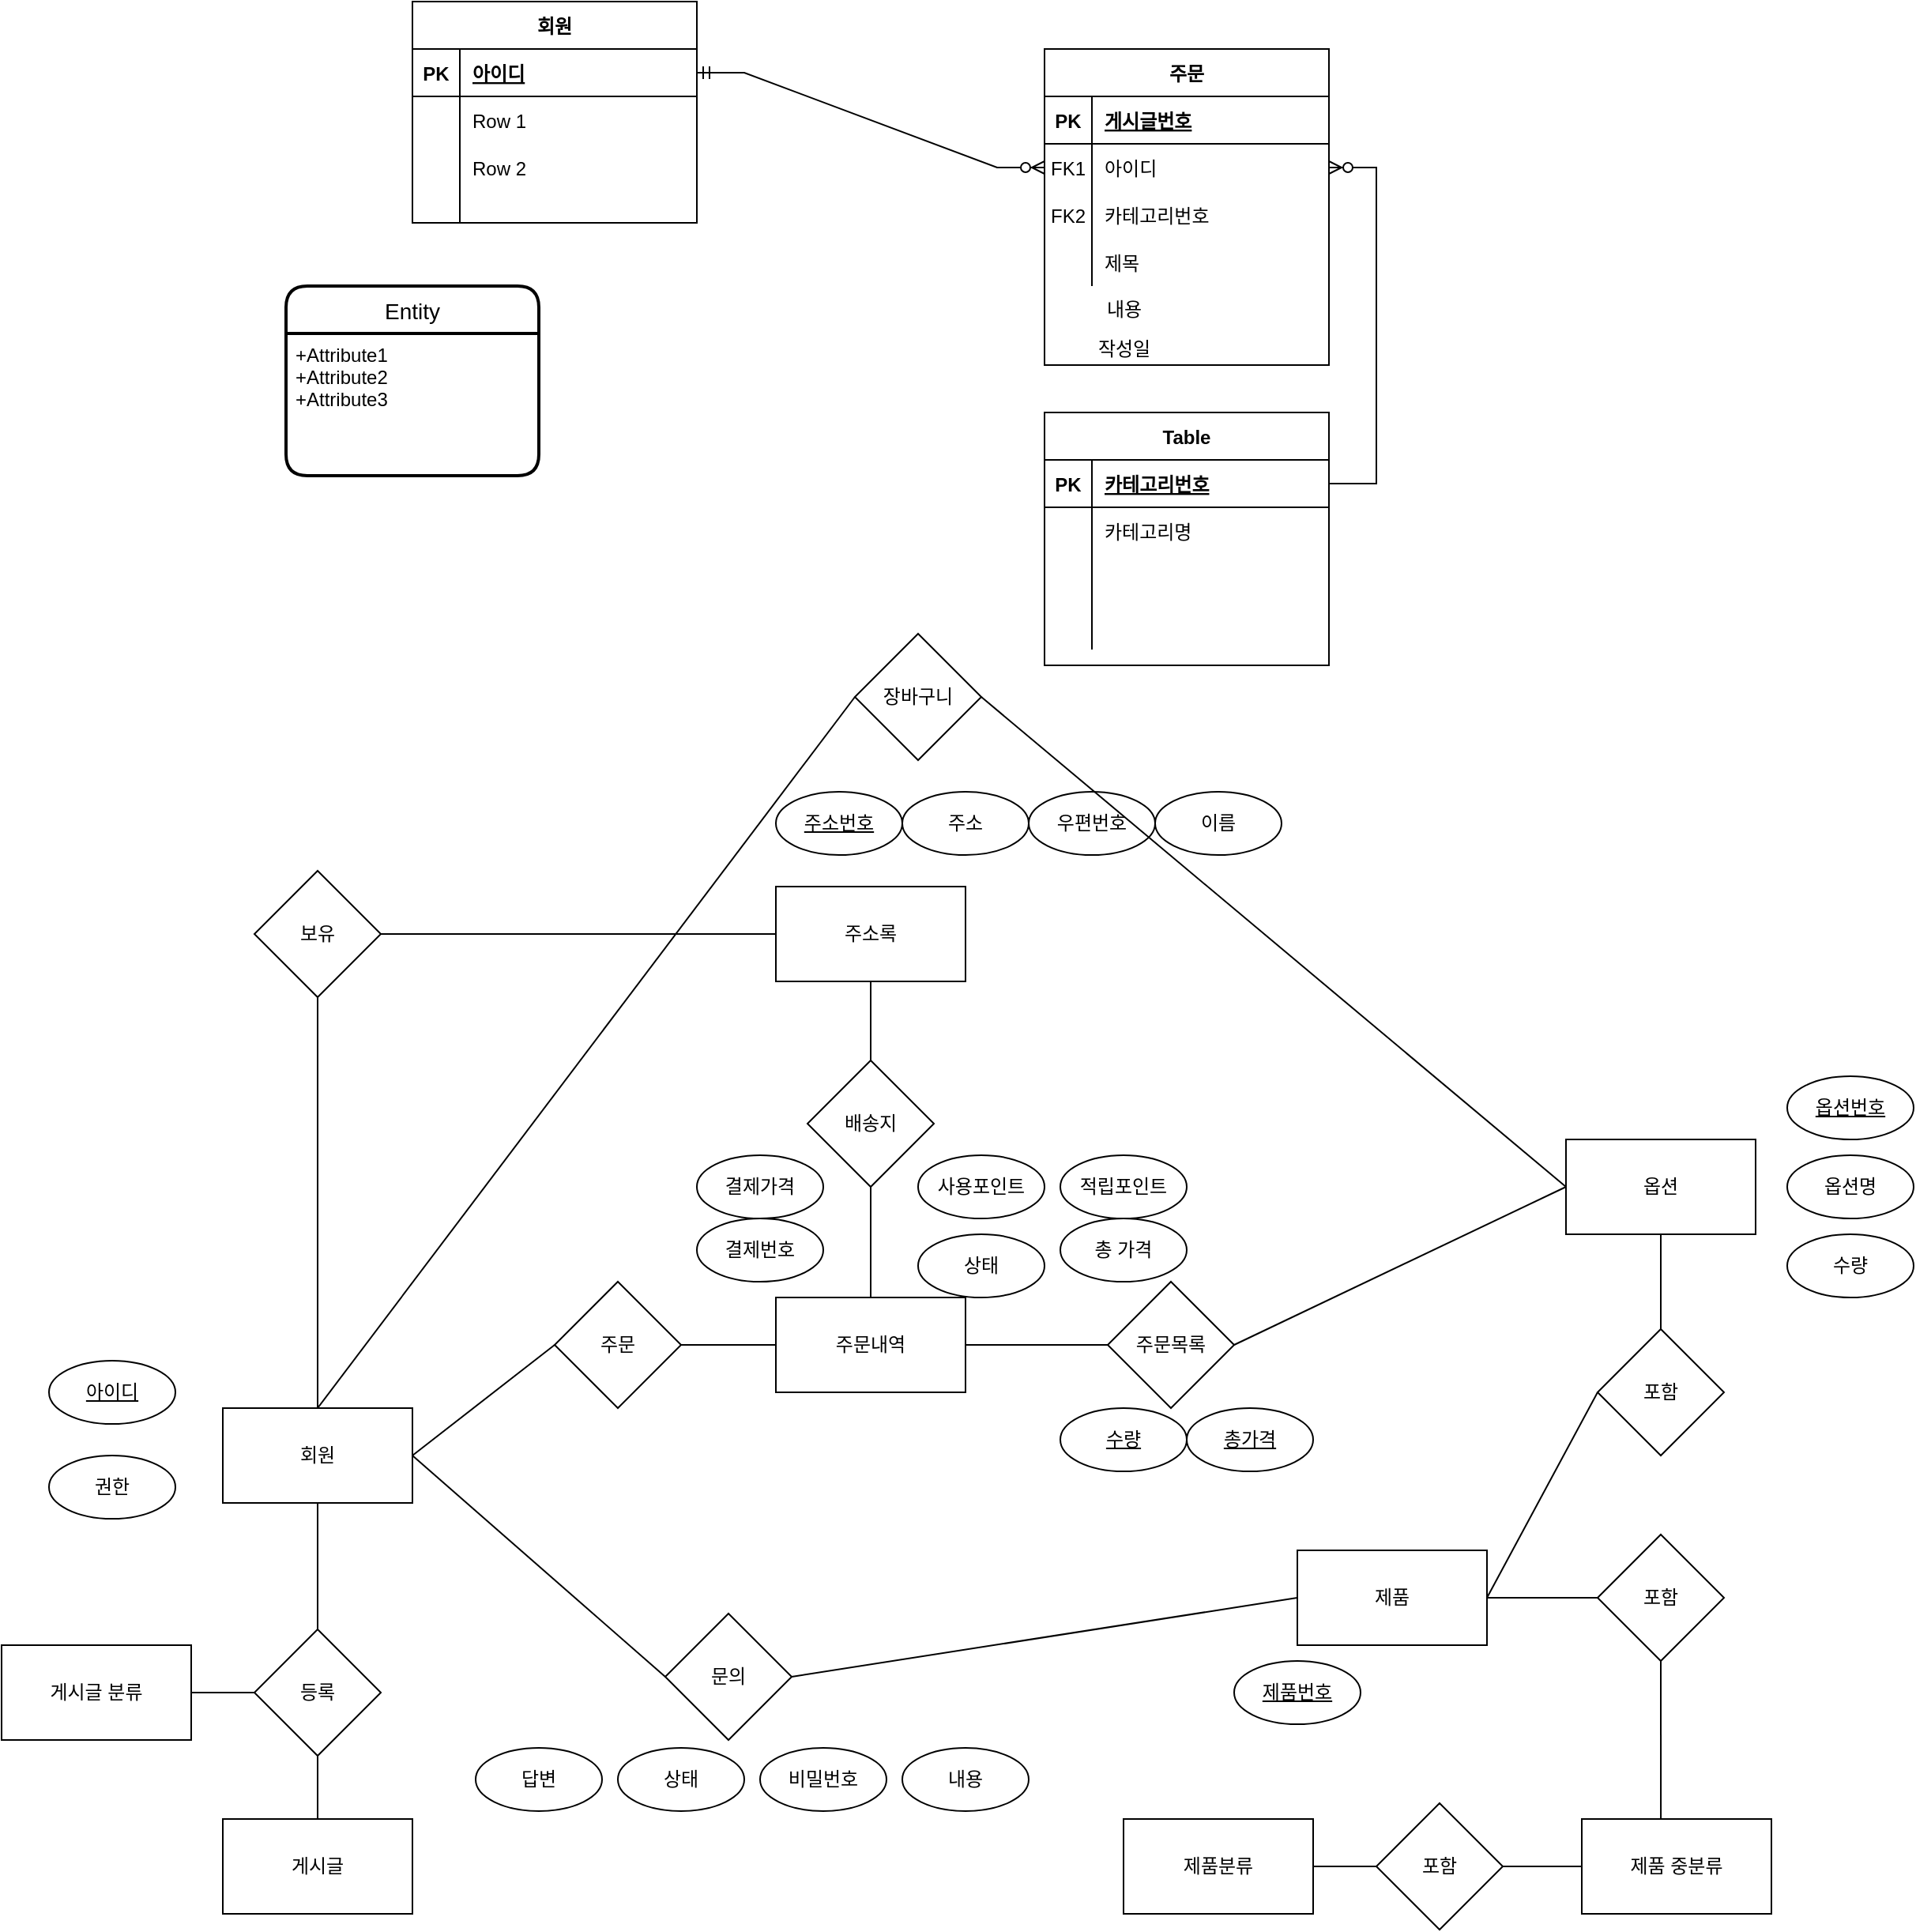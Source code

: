<mxfile version="20.6.2" type="github">
  <diagram id="EWTnANCkMsUeMdHVheLY" name="페이지-1">
    <mxGraphModel dx="717" dy="1805" grid="1" gridSize="10" guides="1" tooltips="1" connect="1" arrows="1" fold="1" page="1" pageScale="1" pageWidth="827" pageHeight="1169" math="0" shadow="0">
      <root>
        <mxCell id="0" />
        <mxCell id="1" parent="0" />
        <mxCell id="j9Hwo7b6BAEOyJMmNeoF-9" value="우편번호" style="ellipse;whiteSpace=wrap;html=1;" vertex="1" parent="1">
          <mxGeometry x="670" y="-40" width="80" height="40" as="geometry" />
        </mxCell>
        <mxCell id="xCD-Z-dLWQwIkPLPfsmC-1" value="회원" style="rounded=0;whiteSpace=wrap;html=1;" parent="1" vertex="1">
          <mxGeometry x="160" y="350" width="120" height="60" as="geometry" />
        </mxCell>
        <mxCell id="xCD-Z-dLWQwIkPLPfsmC-2" value="제품" style="rounded=0;whiteSpace=wrap;html=1;" parent="1" vertex="1">
          <mxGeometry x="840" y="440" width="120" height="60" as="geometry" />
        </mxCell>
        <mxCell id="xCD-Z-dLWQwIkPLPfsmC-3" value="제품분류" style="rounded=0;whiteSpace=wrap;html=1;" parent="1" vertex="1">
          <mxGeometry x="730" y="610" width="120" height="60" as="geometry" />
        </mxCell>
        <mxCell id="xCD-Z-dLWQwIkPLPfsmC-4" value="게시글" style="rounded=0;whiteSpace=wrap;html=1;" parent="1" vertex="1">
          <mxGeometry x="160" y="610" width="120" height="60" as="geometry" />
        </mxCell>
        <mxCell id="xCD-Z-dLWQwIkPLPfsmC-5" value="게시글 분류" style="rounded=0;whiteSpace=wrap;html=1;" parent="1" vertex="1">
          <mxGeometry x="20" y="500" width="120" height="60" as="geometry" />
        </mxCell>
        <mxCell id="xCD-Z-dLWQwIkPLPfsmC-6" value="주문" style="rhombus;whiteSpace=wrap;html=1;" parent="1" vertex="1">
          <mxGeometry x="370" y="270" width="80" height="80" as="geometry" />
        </mxCell>
        <mxCell id="xCD-Z-dLWQwIkPLPfsmC-7" value="문의" style="rhombus;whiteSpace=wrap;html=1;" parent="1" vertex="1">
          <mxGeometry x="440" y="480" width="80" height="80" as="geometry" />
        </mxCell>
        <mxCell id="xCD-Z-dLWQwIkPLPfsmC-8" value="등록" style="rhombus;whiteSpace=wrap;html=1;" parent="1" vertex="1">
          <mxGeometry x="180" y="490" width="80" height="80" as="geometry" />
        </mxCell>
        <mxCell id="xCD-Z-dLWQwIkPLPfsmC-9" value="포함" style="rhombus;whiteSpace=wrap;html=1;" parent="1" vertex="1">
          <mxGeometry x="890" y="600" width="80" height="80" as="geometry" />
        </mxCell>
        <mxCell id="xCD-Z-dLWQwIkPLPfsmC-10" value="답변" style="ellipse;whiteSpace=wrap;html=1;" parent="1" vertex="1">
          <mxGeometry x="320" y="565" width="80" height="40" as="geometry" />
        </mxCell>
        <mxCell id="xCD-Z-dLWQwIkPLPfsmC-11" value="상태" style="ellipse;whiteSpace=wrap;html=1;" parent="1" vertex="1">
          <mxGeometry x="410" y="565" width="80" height="40" as="geometry" />
        </mxCell>
        <mxCell id="xCD-Z-dLWQwIkPLPfsmC-12" value="비밀번호" style="ellipse;whiteSpace=wrap;html=1;" parent="1" vertex="1">
          <mxGeometry x="500" y="565" width="80" height="40" as="geometry" />
        </mxCell>
        <mxCell id="xCD-Z-dLWQwIkPLPfsmC-13" value="내용" style="ellipse;whiteSpace=wrap;html=1;" parent="1" vertex="1">
          <mxGeometry x="590" y="565" width="80" height="40" as="geometry" />
        </mxCell>
        <mxCell id="xCD-Z-dLWQwIkPLPfsmC-14" value="결제번호" style="ellipse;whiteSpace=wrap;html=1;" parent="1" vertex="1">
          <mxGeometry x="460" y="230" width="80" height="40" as="geometry" />
        </mxCell>
        <mxCell id="xCD-Z-dLWQwIkPLPfsmC-15" value="상태" style="ellipse;whiteSpace=wrap;html=1;" parent="1" vertex="1">
          <mxGeometry x="600" y="240" width="80" height="40" as="geometry" />
        </mxCell>
        <mxCell id="xCD-Z-dLWQwIkPLPfsmC-16" value="총 가격" style="ellipse;whiteSpace=wrap;html=1;" parent="1" vertex="1">
          <mxGeometry x="690" y="230" width="80" height="40" as="geometry" />
        </mxCell>
        <mxCell id="xCD-Z-dLWQwIkPLPfsmC-17" value="결제가격" style="ellipse;whiteSpace=wrap;html=1;" parent="1" vertex="1">
          <mxGeometry x="460" y="190" width="80" height="40" as="geometry" />
        </mxCell>
        <mxCell id="xCD-Z-dLWQwIkPLPfsmC-18" value="사용포인트" style="ellipse;whiteSpace=wrap;html=1;" parent="1" vertex="1">
          <mxGeometry x="600" y="190" width="80" height="40" as="geometry" />
        </mxCell>
        <mxCell id="xCD-Z-dLWQwIkPLPfsmC-19" value="적립포인트" style="ellipse;whiteSpace=wrap;html=1;" parent="1" vertex="1">
          <mxGeometry x="690" y="190" width="80" height="40" as="geometry" />
        </mxCell>
        <mxCell id="xCD-Z-dLWQwIkPLPfsmC-20" value="&lt;u&gt;제품번호&lt;/u&gt;" style="ellipse;whiteSpace=wrap;html=1;" parent="1" vertex="1">
          <mxGeometry x="800" y="510" width="80" height="40" as="geometry" />
        </mxCell>
        <mxCell id="xCD-Z-dLWQwIkPLPfsmC-21" value="권한" style="ellipse;whiteSpace=wrap;html=1;" parent="1" vertex="1">
          <mxGeometry x="50" y="380" width="80" height="40" as="geometry" />
        </mxCell>
        <mxCell id="xCD-Z-dLWQwIkPLPfsmC-22" value="&lt;u&gt;아이디&lt;/u&gt;" style="ellipse;whiteSpace=wrap;html=1;" parent="1" vertex="1">
          <mxGeometry x="50" y="320" width="80" height="40" as="geometry" />
        </mxCell>
        <mxCell id="xCD-Z-dLWQwIkPLPfsmC-23" value="" style="endArrow=none;html=1;rounded=0;entryX=0.5;entryY=1;entryDx=0;entryDy=0;exitX=0.5;exitY=0;exitDx=0;exitDy=0;" parent="1" source="xCD-Z-dLWQwIkPLPfsmC-8" target="xCD-Z-dLWQwIkPLPfsmC-1" edge="1">
          <mxGeometry width="50" height="50" relative="1" as="geometry">
            <mxPoint x="170" y="210" as="sourcePoint" />
            <mxPoint x="220" y="160" as="targetPoint" />
          </mxGeometry>
        </mxCell>
        <mxCell id="xCD-Z-dLWQwIkPLPfsmC-24" value="" style="endArrow=none;html=1;rounded=0;exitX=1;exitY=0.5;exitDx=0;exitDy=0;entryX=0;entryY=0.5;entryDx=0;entryDy=0;" parent="1" source="xCD-Z-dLWQwIkPLPfsmC-5" target="xCD-Z-dLWQwIkPLPfsmC-8" edge="1">
          <mxGeometry width="50" height="50" relative="1" as="geometry">
            <mxPoint x="170" y="210" as="sourcePoint" />
            <mxPoint x="220" y="160" as="targetPoint" />
          </mxGeometry>
        </mxCell>
        <mxCell id="xCD-Z-dLWQwIkPLPfsmC-25" value="" style="endArrow=none;html=1;rounded=0;entryX=0.5;entryY=0;entryDx=0;entryDy=0;exitX=0.5;exitY=1;exitDx=0;exitDy=0;" parent="1" source="xCD-Z-dLWQwIkPLPfsmC-8" target="xCD-Z-dLWQwIkPLPfsmC-4" edge="1">
          <mxGeometry width="50" height="50" relative="1" as="geometry">
            <mxPoint x="220" y="350" as="sourcePoint" />
            <mxPoint x="220" y="160" as="targetPoint" />
          </mxGeometry>
        </mxCell>
        <mxCell id="xCD-Z-dLWQwIkPLPfsmC-28" value="" style="endArrow=none;html=1;rounded=0;entryX=0;entryY=0.5;entryDx=0;entryDy=0;exitX=1;exitY=0.5;exitDx=0;exitDy=0;" parent="1" source="xCD-Z-dLWQwIkPLPfsmC-3" target="xCD-Z-dLWQwIkPLPfsmC-9" edge="1">
          <mxGeometry width="50" height="50" relative="1" as="geometry">
            <mxPoint x="300" y="210" as="sourcePoint" />
            <mxPoint x="350" y="160" as="targetPoint" />
          </mxGeometry>
        </mxCell>
        <mxCell id="xCD-Z-dLWQwIkPLPfsmC-29" value="" style="endArrow=none;html=1;rounded=0;exitX=0;exitY=0.5;exitDx=0;exitDy=0;entryX=1;entryY=0.5;entryDx=0;entryDy=0;" parent="1" source="xCD-Z-dLWQwIkPLPfsmC-7" target="xCD-Z-dLWQwIkPLPfsmC-1" edge="1">
          <mxGeometry width="50" height="50" relative="1" as="geometry">
            <mxPoint x="300" y="210" as="sourcePoint" />
            <mxPoint x="350" y="160" as="targetPoint" />
          </mxGeometry>
        </mxCell>
        <mxCell id="xCD-Z-dLWQwIkPLPfsmC-30" value="" style="endArrow=none;html=1;rounded=0;entryX=0;entryY=0.5;entryDx=0;entryDy=0;exitX=1;exitY=0.5;exitDx=0;exitDy=0;" parent="1" source="xCD-Z-dLWQwIkPLPfsmC-7" target="xCD-Z-dLWQwIkPLPfsmC-2" edge="1">
          <mxGeometry width="50" height="50" relative="1" as="geometry">
            <mxPoint x="300" y="210" as="sourcePoint" />
            <mxPoint x="350" y="160" as="targetPoint" />
          </mxGeometry>
        </mxCell>
        <mxCell id="xCD-Z-dLWQwIkPLPfsmC-31" value="" style="endArrow=none;html=1;rounded=0;entryX=0;entryY=0.5;entryDx=0;entryDy=0;exitX=1;exitY=0.5;exitDx=0;exitDy=0;" parent="1" source="xCD-Z-dLWQwIkPLPfsmC-1" target="xCD-Z-dLWQwIkPLPfsmC-6" edge="1">
          <mxGeometry width="50" height="50" relative="1" as="geometry">
            <mxPoint x="300" y="210" as="sourcePoint" />
            <mxPoint x="350" y="160" as="targetPoint" />
          </mxGeometry>
        </mxCell>
        <mxCell id="xCD-Z-dLWQwIkPLPfsmC-33" value="주문내역" style="rounded=0;whiteSpace=wrap;html=1;" parent="1" vertex="1">
          <mxGeometry x="510" y="280" width="120" height="60" as="geometry" />
        </mxCell>
        <mxCell id="xCD-Z-dLWQwIkPLPfsmC-34" value="포함" style="rhombus;whiteSpace=wrap;html=1;" parent="1" vertex="1">
          <mxGeometry x="1030" y="300" width="80" height="80" as="geometry" />
        </mxCell>
        <mxCell id="xCD-Z-dLWQwIkPLPfsmC-35" value="포함" style="rhombus;whiteSpace=wrap;html=1;" parent="1" vertex="1">
          <mxGeometry x="1030" y="430" width="80" height="80" as="geometry" />
        </mxCell>
        <mxCell id="xCD-Z-dLWQwIkPLPfsmC-36" value="제품 중분류" style="rounded=0;whiteSpace=wrap;html=1;" parent="1" vertex="1">
          <mxGeometry x="1020" y="610" width="120" height="60" as="geometry" />
        </mxCell>
        <mxCell id="xCD-Z-dLWQwIkPLPfsmC-37" value="" style="endArrow=none;html=1;rounded=0;entryX=0;entryY=0.5;entryDx=0;entryDy=0;exitX=1;exitY=0.5;exitDx=0;exitDy=0;" parent="1" source="xCD-Z-dLWQwIkPLPfsmC-2" target="xCD-Z-dLWQwIkPLPfsmC-34" edge="1">
          <mxGeometry width="50" height="50" relative="1" as="geometry">
            <mxPoint x="840" y="250" as="sourcePoint" />
            <mxPoint x="890" y="200" as="targetPoint" />
          </mxGeometry>
        </mxCell>
        <mxCell id="xCD-Z-dLWQwIkPLPfsmC-39" value="" style="endArrow=none;html=1;rounded=0;entryX=0;entryY=0.5;entryDx=0;entryDy=0;exitX=1;exitY=0.5;exitDx=0;exitDy=0;" parent="1" source="xCD-Z-dLWQwIkPLPfsmC-2" target="xCD-Z-dLWQwIkPLPfsmC-35" edge="1">
          <mxGeometry width="50" height="50" relative="1" as="geometry">
            <mxPoint x="840" y="250" as="sourcePoint" />
            <mxPoint x="890" y="200" as="targetPoint" />
          </mxGeometry>
        </mxCell>
        <mxCell id="xCD-Z-dLWQwIkPLPfsmC-40" value="" style="endArrow=none;html=1;rounded=0;entryX=0.5;entryY=1;entryDx=0;entryDy=0;exitX=0.417;exitY=0;exitDx=0;exitDy=0;exitPerimeter=0;" parent="1" source="xCD-Z-dLWQwIkPLPfsmC-36" target="xCD-Z-dLWQwIkPLPfsmC-35" edge="1">
          <mxGeometry width="50" height="50" relative="1" as="geometry">
            <mxPoint x="840" y="250" as="sourcePoint" />
            <mxPoint x="890" y="200" as="targetPoint" />
          </mxGeometry>
        </mxCell>
        <mxCell id="xCD-Z-dLWQwIkPLPfsmC-41" value="" style="endArrow=none;html=1;rounded=0;entryX=0;entryY=0.5;entryDx=0;entryDy=0;" parent="1" source="xCD-Z-dLWQwIkPLPfsmC-9" target="xCD-Z-dLWQwIkPLPfsmC-36" edge="1">
          <mxGeometry width="50" height="50" relative="1" as="geometry">
            <mxPoint x="840" y="250" as="sourcePoint" />
            <mxPoint x="890" y="200" as="targetPoint" />
          </mxGeometry>
        </mxCell>
        <mxCell id="xCD-Z-dLWQwIkPLPfsmC-173" value="" style="endArrow=none;html=1;rounded=0;exitX=1;exitY=0.5;exitDx=0;exitDy=0;entryX=0;entryY=0.5;entryDx=0;entryDy=0;" parent="1" source="xCD-Z-dLWQwIkPLPfsmC-6" target="xCD-Z-dLWQwIkPLPfsmC-33" edge="1">
          <mxGeometry width="50" height="50" relative="1" as="geometry">
            <mxPoint x="600" y="370" as="sourcePoint" />
            <mxPoint x="650" y="320" as="targetPoint" />
          </mxGeometry>
        </mxCell>
        <mxCell id="xCD-Z-dLWQwIkPLPfsmC-176" value="주문목록" style="rhombus;whiteSpace=wrap;html=1;" parent="1" vertex="1">
          <mxGeometry x="720" y="270" width="80" height="80" as="geometry" />
        </mxCell>
        <mxCell id="xCD-Z-dLWQwIkPLPfsmC-177" value="옵션" style="rounded=0;whiteSpace=wrap;html=1;" parent="1" vertex="1">
          <mxGeometry x="1010" y="180" width="120" height="60" as="geometry" />
        </mxCell>
        <mxCell id="xCD-Z-dLWQwIkPLPfsmC-178" value="" style="endArrow=none;html=1;rounded=0;entryX=0.5;entryY=1;entryDx=0;entryDy=0;" parent="1" target="xCD-Z-dLWQwIkPLPfsmC-177" edge="1">
          <mxGeometry width="50" height="50" relative="1" as="geometry">
            <mxPoint x="1070" y="300" as="sourcePoint" />
            <mxPoint x="1120" y="320" as="targetPoint" />
          </mxGeometry>
        </mxCell>
        <mxCell id="xCD-Z-dLWQwIkPLPfsmC-179" value="" style="endArrow=none;html=1;rounded=0;entryX=0;entryY=0.5;entryDx=0;entryDy=0;exitX=1;exitY=0.5;exitDx=0;exitDy=0;" parent="1" source="xCD-Z-dLWQwIkPLPfsmC-176" target="xCD-Z-dLWQwIkPLPfsmC-177" edge="1">
          <mxGeometry width="50" height="50" relative="1" as="geometry">
            <mxPoint x="1070" y="370" as="sourcePoint" />
            <mxPoint x="1120" y="320" as="targetPoint" />
          </mxGeometry>
        </mxCell>
        <mxCell id="xCD-Z-dLWQwIkPLPfsmC-180" value="" style="endArrow=none;html=1;rounded=0;entryX=0;entryY=0.5;entryDx=0;entryDy=0;exitX=1;exitY=0.5;exitDx=0;exitDy=0;" parent="1" source="xCD-Z-dLWQwIkPLPfsmC-33" target="xCD-Z-dLWQwIkPLPfsmC-176" edge="1">
          <mxGeometry width="50" height="50" relative="1" as="geometry">
            <mxPoint x="650" y="370" as="sourcePoint" />
            <mxPoint x="700" y="320" as="targetPoint" />
          </mxGeometry>
        </mxCell>
        <mxCell id="xCD-Z-dLWQwIkPLPfsmC-181" value="&lt;u&gt;총가격&lt;/u&gt;" style="ellipse;whiteSpace=wrap;html=1;" parent="1" vertex="1">
          <mxGeometry x="770" y="350" width="80" height="40" as="geometry" />
        </mxCell>
        <mxCell id="xCD-Z-dLWQwIkPLPfsmC-182" value="&lt;u&gt;수량&lt;/u&gt;" style="ellipse;whiteSpace=wrap;html=1;" parent="1" vertex="1">
          <mxGeometry x="690" y="350" width="80" height="40" as="geometry" />
        </mxCell>
        <mxCell id="xCD-Z-dLWQwIkPLPfsmC-183" value="보유" style="rhombus;whiteSpace=wrap;html=1;" parent="1" vertex="1">
          <mxGeometry x="180" y="10" width="80" height="80" as="geometry" />
        </mxCell>
        <mxCell id="xCD-Z-dLWQwIkPLPfsmC-184" value="" style="endArrow=none;html=1;rounded=0;entryX=0.5;entryY=1;entryDx=0;entryDy=0;exitX=0.5;exitY=0;exitDx=0;exitDy=0;" parent="1" source="xCD-Z-dLWQwIkPLPfsmC-1" target="xCD-Z-dLWQwIkPLPfsmC-183" edge="1">
          <mxGeometry width="50" height="50" relative="1" as="geometry">
            <mxPoint x="140" y="370" as="sourcePoint" />
            <mxPoint x="190" y="320" as="targetPoint" />
          </mxGeometry>
        </mxCell>
        <mxCell id="xCD-Z-dLWQwIkPLPfsmC-185" value="주소록" style="rounded=0;whiteSpace=wrap;html=1;" parent="1" vertex="1">
          <mxGeometry x="510" y="20" width="120" height="60" as="geometry" />
        </mxCell>
        <mxCell id="xCD-Z-dLWQwIkPLPfsmC-186" value="배송지" style="rhombus;whiteSpace=wrap;html=1;" parent="1" vertex="1">
          <mxGeometry x="530" y="130" width="80" height="80" as="geometry" />
        </mxCell>
        <mxCell id="xCD-Z-dLWQwIkPLPfsmC-187" value="&lt;u&gt;옵션번호&lt;/u&gt;" style="ellipse;whiteSpace=wrap;html=1;" parent="1" vertex="1">
          <mxGeometry x="1150" y="140" width="80" height="40" as="geometry" />
        </mxCell>
        <mxCell id="xCD-Z-dLWQwIkPLPfsmC-188" value="옵션명" style="ellipse;whiteSpace=wrap;html=1;" parent="1" vertex="1">
          <mxGeometry x="1150" y="190" width="80" height="40" as="geometry" />
        </mxCell>
        <mxCell id="xCD-Z-dLWQwIkPLPfsmC-189" value="" style="endArrow=none;html=1;rounded=0;entryX=1;entryY=0.5;entryDx=0;entryDy=0;exitX=0;exitY=0.5;exitDx=0;exitDy=0;" parent="1" source="xCD-Z-dLWQwIkPLPfsmC-185" target="xCD-Z-dLWQwIkPLPfsmC-183" edge="1">
          <mxGeometry width="50" height="50" relative="1" as="geometry">
            <mxPoint x="330" y="170" as="sourcePoint" />
            <mxPoint x="380" y="120" as="targetPoint" />
          </mxGeometry>
        </mxCell>
        <mxCell id="xCD-Z-dLWQwIkPLPfsmC-190" value="" style="endArrow=none;html=1;rounded=0;entryX=0.5;entryY=1;entryDx=0;entryDy=0;exitX=0.5;exitY=0;exitDx=0;exitDy=0;" parent="1" source="xCD-Z-dLWQwIkPLPfsmC-186" target="xCD-Z-dLWQwIkPLPfsmC-185" edge="1">
          <mxGeometry width="50" height="50" relative="1" as="geometry">
            <mxPoint x="330" y="170" as="sourcePoint" />
            <mxPoint x="380" y="120" as="targetPoint" />
          </mxGeometry>
        </mxCell>
        <mxCell id="xCD-Z-dLWQwIkPLPfsmC-191" value="" style="endArrow=none;html=1;rounded=0;entryX=0.5;entryY=1;entryDx=0;entryDy=0;exitX=0.5;exitY=0;exitDx=0;exitDy=0;" parent="1" source="xCD-Z-dLWQwIkPLPfsmC-33" target="xCD-Z-dLWQwIkPLPfsmC-186" edge="1">
          <mxGeometry width="50" height="50" relative="1" as="geometry">
            <mxPoint x="330" y="170" as="sourcePoint" />
            <mxPoint x="380" y="120" as="targetPoint" />
          </mxGeometry>
        </mxCell>
        <mxCell id="j9Hwo7b6BAEOyJMmNeoF-1" value="수량" style="ellipse;whiteSpace=wrap;html=1;" vertex="1" parent="1">
          <mxGeometry x="1150" y="240" width="80" height="40" as="geometry" />
        </mxCell>
        <mxCell id="j9Hwo7b6BAEOyJMmNeoF-3" value="장바구니" style="rhombus;whiteSpace=wrap;html=1;" vertex="1" parent="1">
          <mxGeometry x="560" y="-140" width="80" height="80" as="geometry" />
        </mxCell>
        <mxCell id="j9Hwo7b6BAEOyJMmNeoF-4" value="" style="endArrow=none;html=1;rounded=0;entryX=0;entryY=0.5;entryDx=0;entryDy=0;exitX=0.5;exitY=0;exitDx=0;exitDy=0;" edge="1" parent="1" source="xCD-Z-dLWQwIkPLPfsmC-1" target="j9Hwo7b6BAEOyJMmNeoF-3">
          <mxGeometry width="50" height="50" relative="1" as="geometry">
            <mxPoint x="430" y="350" as="sourcePoint" />
            <mxPoint x="480" y="300" as="targetPoint" />
          </mxGeometry>
        </mxCell>
        <mxCell id="j9Hwo7b6BAEOyJMmNeoF-6" value="&lt;u&gt;주소번호&lt;/u&gt;" style="ellipse;whiteSpace=wrap;html=1;" vertex="1" parent="1">
          <mxGeometry x="510" y="-40" width="80" height="40" as="geometry" />
        </mxCell>
        <mxCell id="j9Hwo7b6BAEOyJMmNeoF-7" value="주소" style="ellipse;whiteSpace=wrap;html=1;" vertex="1" parent="1">
          <mxGeometry x="590" y="-40" width="80" height="40" as="geometry" />
        </mxCell>
        <mxCell id="j9Hwo7b6BAEOyJMmNeoF-10" value="이름" style="ellipse;whiteSpace=wrap;html=1;" vertex="1" parent="1">
          <mxGeometry x="750" y="-40" width="80" height="40" as="geometry" />
        </mxCell>
        <mxCell id="j9Hwo7b6BAEOyJMmNeoF-11" value="" style="endArrow=none;html=1;rounded=0;entryX=1;entryY=0.5;entryDx=0;entryDy=0;exitX=0;exitY=0.5;exitDx=0;exitDy=0;" edge="1" parent="1" source="xCD-Z-dLWQwIkPLPfsmC-177" target="j9Hwo7b6BAEOyJMmNeoF-3">
          <mxGeometry width="50" height="50" relative="1" as="geometry">
            <mxPoint x="720" y="90" as="sourcePoint" />
            <mxPoint x="770" y="40" as="targetPoint" />
          </mxGeometry>
        </mxCell>
        <mxCell id="j9Hwo7b6BAEOyJMmNeoF-12" value="회원" style="shape=table;startSize=30;container=1;collapsible=1;childLayout=tableLayout;fixedRows=1;rowLines=0;fontStyle=1;align=center;resizeLast=1;" vertex="1" parent="1">
          <mxGeometry x="280" y="-540" width="180" height="140" as="geometry" />
        </mxCell>
        <mxCell id="j9Hwo7b6BAEOyJMmNeoF-13" value="" style="shape=tableRow;horizontal=0;startSize=0;swimlaneHead=0;swimlaneBody=0;fillColor=none;collapsible=0;dropTarget=0;points=[[0,0.5],[1,0.5]];portConstraint=eastwest;top=0;left=0;right=0;bottom=1;" vertex="1" parent="j9Hwo7b6BAEOyJMmNeoF-12">
          <mxGeometry y="30" width="180" height="30" as="geometry" />
        </mxCell>
        <mxCell id="j9Hwo7b6BAEOyJMmNeoF-14" value="PK" style="shape=partialRectangle;connectable=0;fillColor=none;top=0;left=0;bottom=0;right=0;fontStyle=1;overflow=hidden;" vertex="1" parent="j9Hwo7b6BAEOyJMmNeoF-13">
          <mxGeometry width="30" height="30" as="geometry">
            <mxRectangle width="30" height="30" as="alternateBounds" />
          </mxGeometry>
        </mxCell>
        <mxCell id="j9Hwo7b6BAEOyJMmNeoF-15" value="아이디" style="shape=partialRectangle;connectable=0;fillColor=none;top=0;left=0;bottom=0;right=0;align=left;spacingLeft=6;fontStyle=5;overflow=hidden;" vertex="1" parent="j9Hwo7b6BAEOyJMmNeoF-13">
          <mxGeometry x="30" width="150" height="30" as="geometry">
            <mxRectangle width="150" height="30" as="alternateBounds" />
          </mxGeometry>
        </mxCell>
        <mxCell id="j9Hwo7b6BAEOyJMmNeoF-16" value="" style="shape=tableRow;horizontal=0;startSize=0;swimlaneHead=0;swimlaneBody=0;fillColor=none;collapsible=0;dropTarget=0;points=[[0,0.5],[1,0.5]];portConstraint=eastwest;top=0;left=0;right=0;bottom=0;" vertex="1" parent="j9Hwo7b6BAEOyJMmNeoF-12">
          <mxGeometry y="60" width="180" height="30" as="geometry" />
        </mxCell>
        <mxCell id="j9Hwo7b6BAEOyJMmNeoF-17" value="" style="shape=partialRectangle;connectable=0;fillColor=none;top=0;left=0;bottom=0;right=0;editable=1;overflow=hidden;" vertex="1" parent="j9Hwo7b6BAEOyJMmNeoF-16">
          <mxGeometry width="30" height="30" as="geometry">
            <mxRectangle width="30" height="30" as="alternateBounds" />
          </mxGeometry>
        </mxCell>
        <mxCell id="j9Hwo7b6BAEOyJMmNeoF-18" value="Row 1" style="shape=partialRectangle;connectable=0;fillColor=none;top=0;left=0;bottom=0;right=0;align=left;spacingLeft=6;overflow=hidden;" vertex="1" parent="j9Hwo7b6BAEOyJMmNeoF-16">
          <mxGeometry x="30" width="150" height="30" as="geometry">
            <mxRectangle width="150" height="30" as="alternateBounds" />
          </mxGeometry>
        </mxCell>
        <mxCell id="j9Hwo7b6BAEOyJMmNeoF-19" value="" style="shape=tableRow;horizontal=0;startSize=0;swimlaneHead=0;swimlaneBody=0;fillColor=none;collapsible=0;dropTarget=0;points=[[0,0.5],[1,0.5]];portConstraint=eastwest;top=0;left=0;right=0;bottom=0;" vertex="1" parent="j9Hwo7b6BAEOyJMmNeoF-12">
          <mxGeometry y="90" width="180" height="30" as="geometry" />
        </mxCell>
        <mxCell id="j9Hwo7b6BAEOyJMmNeoF-20" value="" style="shape=partialRectangle;connectable=0;fillColor=none;top=0;left=0;bottom=0;right=0;editable=1;overflow=hidden;" vertex="1" parent="j9Hwo7b6BAEOyJMmNeoF-19">
          <mxGeometry width="30" height="30" as="geometry">
            <mxRectangle width="30" height="30" as="alternateBounds" />
          </mxGeometry>
        </mxCell>
        <mxCell id="j9Hwo7b6BAEOyJMmNeoF-21" value="Row 2" style="shape=partialRectangle;connectable=0;fillColor=none;top=0;left=0;bottom=0;right=0;align=left;spacingLeft=6;overflow=hidden;" vertex="1" parent="j9Hwo7b6BAEOyJMmNeoF-19">
          <mxGeometry x="30" width="150" height="30" as="geometry">
            <mxRectangle width="150" height="30" as="alternateBounds" />
          </mxGeometry>
        </mxCell>
        <mxCell id="j9Hwo7b6BAEOyJMmNeoF-22" value="" style="shape=tableRow;horizontal=0;startSize=0;swimlaneHead=0;swimlaneBody=0;fillColor=none;collapsible=0;dropTarget=0;points=[[0,0.5],[1,0.5]];portConstraint=eastwest;top=0;left=0;right=0;bottom=0;" vertex="1" parent="j9Hwo7b6BAEOyJMmNeoF-12">
          <mxGeometry y="120" width="180" height="20" as="geometry" />
        </mxCell>
        <mxCell id="j9Hwo7b6BAEOyJMmNeoF-23" value="" style="shape=partialRectangle;connectable=0;fillColor=none;top=0;left=0;bottom=0;right=0;editable=1;overflow=hidden;" vertex="1" parent="j9Hwo7b6BAEOyJMmNeoF-22">
          <mxGeometry width="30" height="20" as="geometry">
            <mxRectangle width="30" height="20" as="alternateBounds" />
          </mxGeometry>
        </mxCell>
        <mxCell id="j9Hwo7b6BAEOyJMmNeoF-24" value="" style="shape=partialRectangle;connectable=0;fillColor=none;top=0;left=0;bottom=0;right=0;align=left;spacingLeft=6;overflow=hidden;" vertex="1" parent="j9Hwo7b6BAEOyJMmNeoF-22">
          <mxGeometry x="30" width="150" height="20" as="geometry">
            <mxRectangle width="150" height="20" as="alternateBounds" />
          </mxGeometry>
        </mxCell>
        <mxCell id="j9Hwo7b6BAEOyJMmNeoF-25" value="주문" style="shape=table;startSize=30;container=1;collapsible=1;childLayout=tableLayout;fixedRows=1;rowLines=0;fontStyle=1;align=center;resizeLast=1;" vertex="1" parent="1">
          <mxGeometry x="680" y="-510" width="180" height="200" as="geometry" />
        </mxCell>
        <mxCell id="j9Hwo7b6BAEOyJMmNeoF-26" value="" style="shape=tableRow;horizontal=0;startSize=0;swimlaneHead=0;swimlaneBody=0;fillColor=none;collapsible=0;dropTarget=0;points=[[0,0.5],[1,0.5]];portConstraint=eastwest;top=0;left=0;right=0;bottom=1;" vertex="1" parent="j9Hwo7b6BAEOyJMmNeoF-25">
          <mxGeometry y="30" width="180" height="30" as="geometry" />
        </mxCell>
        <mxCell id="j9Hwo7b6BAEOyJMmNeoF-27" value="PK" style="shape=partialRectangle;connectable=0;fillColor=none;top=0;left=0;bottom=0;right=0;fontStyle=1;overflow=hidden;" vertex="1" parent="j9Hwo7b6BAEOyJMmNeoF-26">
          <mxGeometry width="30" height="30" as="geometry">
            <mxRectangle width="30" height="30" as="alternateBounds" />
          </mxGeometry>
        </mxCell>
        <mxCell id="j9Hwo7b6BAEOyJMmNeoF-28" value="게시글번호" style="shape=partialRectangle;connectable=0;fillColor=none;top=0;left=0;bottom=0;right=0;align=left;spacingLeft=6;fontStyle=5;overflow=hidden;" vertex="1" parent="j9Hwo7b6BAEOyJMmNeoF-26">
          <mxGeometry x="30" width="150" height="30" as="geometry">
            <mxRectangle width="150" height="30" as="alternateBounds" />
          </mxGeometry>
        </mxCell>
        <mxCell id="j9Hwo7b6BAEOyJMmNeoF-29" value="" style="shape=tableRow;horizontal=0;startSize=0;swimlaneHead=0;swimlaneBody=0;fillColor=none;collapsible=0;dropTarget=0;points=[[0,0.5],[1,0.5]];portConstraint=eastwest;top=0;left=0;right=0;bottom=0;" vertex="1" parent="j9Hwo7b6BAEOyJMmNeoF-25">
          <mxGeometry y="60" width="180" height="30" as="geometry" />
        </mxCell>
        <mxCell id="j9Hwo7b6BAEOyJMmNeoF-30" value="FK1" style="shape=partialRectangle;connectable=0;fillColor=none;top=0;left=0;bottom=0;right=0;editable=1;overflow=hidden;" vertex="1" parent="j9Hwo7b6BAEOyJMmNeoF-29">
          <mxGeometry width="30" height="30" as="geometry">
            <mxRectangle width="30" height="30" as="alternateBounds" />
          </mxGeometry>
        </mxCell>
        <mxCell id="j9Hwo7b6BAEOyJMmNeoF-31" value="아이디" style="shape=partialRectangle;connectable=0;fillColor=none;top=0;left=0;bottom=0;right=0;align=left;spacingLeft=6;overflow=hidden;" vertex="1" parent="j9Hwo7b6BAEOyJMmNeoF-29">
          <mxGeometry x="30" width="150" height="30" as="geometry">
            <mxRectangle width="150" height="30" as="alternateBounds" />
          </mxGeometry>
        </mxCell>
        <mxCell id="j9Hwo7b6BAEOyJMmNeoF-32" value="" style="shape=tableRow;horizontal=0;startSize=0;swimlaneHead=0;swimlaneBody=0;fillColor=none;collapsible=0;dropTarget=0;points=[[0,0.5],[1,0.5]];portConstraint=eastwest;top=0;left=0;right=0;bottom=0;" vertex="1" parent="j9Hwo7b6BAEOyJMmNeoF-25">
          <mxGeometry y="90" width="180" height="30" as="geometry" />
        </mxCell>
        <mxCell id="j9Hwo7b6BAEOyJMmNeoF-33" value="FK2" style="shape=partialRectangle;connectable=0;fillColor=none;top=0;left=0;bottom=0;right=0;editable=1;overflow=hidden;" vertex="1" parent="j9Hwo7b6BAEOyJMmNeoF-32">
          <mxGeometry width="30" height="30" as="geometry">
            <mxRectangle width="30" height="30" as="alternateBounds" />
          </mxGeometry>
        </mxCell>
        <mxCell id="j9Hwo7b6BAEOyJMmNeoF-34" value="카테고리번호" style="shape=partialRectangle;connectable=0;fillColor=none;top=0;left=0;bottom=0;right=0;align=left;spacingLeft=6;overflow=hidden;" vertex="1" parent="j9Hwo7b6BAEOyJMmNeoF-32">
          <mxGeometry x="30" width="150" height="30" as="geometry">
            <mxRectangle width="150" height="30" as="alternateBounds" />
          </mxGeometry>
        </mxCell>
        <mxCell id="j9Hwo7b6BAEOyJMmNeoF-35" value="" style="shape=tableRow;horizontal=0;startSize=0;swimlaneHead=0;swimlaneBody=0;fillColor=none;collapsible=0;dropTarget=0;points=[[0,0.5],[1,0.5]];portConstraint=eastwest;top=0;left=0;right=0;bottom=0;" vertex="1" parent="j9Hwo7b6BAEOyJMmNeoF-25">
          <mxGeometry y="120" width="180" height="30" as="geometry" />
        </mxCell>
        <mxCell id="j9Hwo7b6BAEOyJMmNeoF-36" value="" style="shape=partialRectangle;connectable=0;fillColor=none;top=0;left=0;bottom=0;right=0;editable=1;overflow=hidden;" vertex="1" parent="j9Hwo7b6BAEOyJMmNeoF-35">
          <mxGeometry width="30" height="30" as="geometry">
            <mxRectangle width="30" height="30" as="alternateBounds" />
          </mxGeometry>
        </mxCell>
        <mxCell id="j9Hwo7b6BAEOyJMmNeoF-37" value="제목" style="shape=partialRectangle;connectable=0;fillColor=none;top=0;left=0;bottom=0;right=0;align=left;spacingLeft=6;overflow=hidden;" vertex="1" parent="j9Hwo7b6BAEOyJMmNeoF-35">
          <mxGeometry x="30" width="150" height="30" as="geometry">
            <mxRectangle width="150" height="30" as="alternateBounds" />
          </mxGeometry>
        </mxCell>
        <mxCell id="j9Hwo7b6BAEOyJMmNeoF-38" value="Table" style="shape=table;startSize=30;container=1;collapsible=1;childLayout=tableLayout;fixedRows=1;rowLines=0;fontStyle=1;align=center;resizeLast=1;" vertex="1" parent="1">
          <mxGeometry x="680" y="-280" width="180" height="160" as="geometry" />
        </mxCell>
        <mxCell id="j9Hwo7b6BAEOyJMmNeoF-39" value="" style="shape=tableRow;horizontal=0;startSize=0;swimlaneHead=0;swimlaneBody=0;fillColor=none;collapsible=0;dropTarget=0;points=[[0,0.5],[1,0.5]];portConstraint=eastwest;top=0;left=0;right=0;bottom=1;" vertex="1" parent="j9Hwo7b6BAEOyJMmNeoF-38">
          <mxGeometry y="30" width="180" height="30" as="geometry" />
        </mxCell>
        <mxCell id="j9Hwo7b6BAEOyJMmNeoF-40" value="PK" style="shape=partialRectangle;connectable=0;fillColor=none;top=0;left=0;bottom=0;right=0;fontStyle=1;overflow=hidden;" vertex="1" parent="j9Hwo7b6BAEOyJMmNeoF-39">
          <mxGeometry width="30" height="30" as="geometry">
            <mxRectangle width="30" height="30" as="alternateBounds" />
          </mxGeometry>
        </mxCell>
        <mxCell id="j9Hwo7b6BAEOyJMmNeoF-41" value="카테고리번호" style="shape=partialRectangle;connectable=0;fillColor=none;top=0;left=0;bottom=0;right=0;align=left;spacingLeft=6;fontStyle=5;overflow=hidden;" vertex="1" parent="j9Hwo7b6BAEOyJMmNeoF-39">
          <mxGeometry x="30" width="150" height="30" as="geometry">
            <mxRectangle width="150" height="30" as="alternateBounds" />
          </mxGeometry>
        </mxCell>
        <mxCell id="j9Hwo7b6BAEOyJMmNeoF-42" value="" style="shape=tableRow;horizontal=0;startSize=0;swimlaneHead=0;swimlaneBody=0;fillColor=none;collapsible=0;dropTarget=0;points=[[0,0.5],[1,0.5]];portConstraint=eastwest;top=0;left=0;right=0;bottom=0;" vertex="1" parent="j9Hwo7b6BAEOyJMmNeoF-38">
          <mxGeometry y="60" width="180" height="30" as="geometry" />
        </mxCell>
        <mxCell id="j9Hwo7b6BAEOyJMmNeoF-43" value="" style="shape=partialRectangle;connectable=0;fillColor=none;top=0;left=0;bottom=0;right=0;editable=1;overflow=hidden;" vertex="1" parent="j9Hwo7b6BAEOyJMmNeoF-42">
          <mxGeometry width="30" height="30" as="geometry">
            <mxRectangle width="30" height="30" as="alternateBounds" />
          </mxGeometry>
        </mxCell>
        <mxCell id="j9Hwo7b6BAEOyJMmNeoF-44" value="카테고리명" style="shape=partialRectangle;connectable=0;fillColor=none;top=0;left=0;bottom=0;right=0;align=left;spacingLeft=6;overflow=hidden;" vertex="1" parent="j9Hwo7b6BAEOyJMmNeoF-42">
          <mxGeometry x="30" width="150" height="30" as="geometry">
            <mxRectangle width="150" height="30" as="alternateBounds" />
          </mxGeometry>
        </mxCell>
        <mxCell id="j9Hwo7b6BAEOyJMmNeoF-45" value="" style="shape=tableRow;horizontal=0;startSize=0;swimlaneHead=0;swimlaneBody=0;fillColor=none;collapsible=0;dropTarget=0;points=[[0,0.5],[1,0.5]];portConstraint=eastwest;top=0;left=0;right=0;bottom=0;" vertex="1" parent="j9Hwo7b6BAEOyJMmNeoF-38">
          <mxGeometry y="90" width="180" height="30" as="geometry" />
        </mxCell>
        <mxCell id="j9Hwo7b6BAEOyJMmNeoF-46" value="" style="shape=partialRectangle;connectable=0;fillColor=none;top=0;left=0;bottom=0;right=0;editable=1;overflow=hidden;" vertex="1" parent="j9Hwo7b6BAEOyJMmNeoF-45">
          <mxGeometry width="30" height="30" as="geometry">
            <mxRectangle width="30" height="30" as="alternateBounds" />
          </mxGeometry>
        </mxCell>
        <mxCell id="j9Hwo7b6BAEOyJMmNeoF-47" value="" style="shape=partialRectangle;connectable=0;fillColor=none;top=0;left=0;bottom=0;right=0;align=left;spacingLeft=6;overflow=hidden;" vertex="1" parent="j9Hwo7b6BAEOyJMmNeoF-45">
          <mxGeometry x="30" width="150" height="30" as="geometry">
            <mxRectangle width="150" height="30" as="alternateBounds" />
          </mxGeometry>
        </mxCell>
        <mxCell id="j9Hwo7b6BAEOyJMmNeoF-48" value="" style="shape=tableRow;horizontal=0;startSize=0;swimlaneHead=0;swimlaneBody=0;fillColor=none;collapsible=0;dropTarget=0;points=[[0,0.5],[1,0.5]];portConstraint=eastwest;top=0;left=0;right=0;bottom=0;" vertex="1" parent="j9Hwo7b6BAEOyJMmNeoF-38">
          <mxGeometry y="120" width="180" height="30" as="geometry" />
        </mxCell>
        <mxCell id="j9Hwo7b6BAEOyJMmNeoF-49" value="" style="shape=partialRectangle;connectable=0;fillColor=none;top=0;left=0;bottom=0;right=0;editable=1;overflow=hidden;" vertex="1" parent="j9Hwo7b6BAEOyJMmNeoF-48">
          <mxGeometry width="30" height="30" as="geometry">
            <mxRectangle width="30" height="30" as="alternateBounds" />
          </mxGeometry>
        </mxCell>
        <mxCell id="j9Hwo7b6BAEOyJMmNeoF-50" value="" style="shape=partialRectangle;connectable=0;fillColor=none;top=0;left=0;bottom=0;right=0;align=left;spacingLeft=6;overflow=hidden;" vertex="1" parent="j9Hwo7b6BAEOyJMmNeoF-48">
          <mxGeometry x="30" width="150" height="30" as="geometry">
            <mxRectangle width="150" height="30" as="alternateBounds" />
          </mxGeometry>
        </mxCell>
        <mxCell id="j9Hwo7b6BAEOyJMmNeoF-51" value="Entity" style="swimlane;childLayout=stackLayout;horizontal=1;startSize=30;horizontalStack=0;rounded=1;fontSize=14;fontStyle=0;strokeWidth=2;resizeParent=0;resizeLast=1;shadow=0;dashed=0;align=center;" vertex="1" parent="1">
          <mxGeometry x="200" y="-360" width="160" height="120" as="geometry" />
        </mxCell>
        <mxCell id="j9Hwo7b6BAEOyJMmNeoF-52" value="+Attribute1&#xa;+Attribute2&#xa;+Attribute3" style="align=left;strokeColor=none;fillColor=none;spacingLeft=4;fontSize=12;verticalAlign=top;resizable=0;rotatable=0;part=1;" vertex="1" parent="j9Hwo7b6BAEOyJMmNeoF-51">
          <mxGeometry y="30" width="160" height="90" as="geometry" />
        </mxCell>
        <mxCell id="j9Hwo7b6BAEOyJMmNeoF-54" value="" style="edgeStyle=entityRelationEdgeStyle;fontSize=12;html=1;endArrow=ERzeroToMany;startArrow=ERmandOne;rounded=0;exitX=1;exitY=0.5;exitDx=0;exitDy=0;entryX=0;entryY=0.5;entryDx=0;entryDy=0;" edge="1" parent="1" source="j9Hwo7b6BAEOyJMmNeoF-13" target="j9Hwo7b6BAEOyJMmNeoF-29">
          <mxGeometry width="100" height="100" relative="1" as="geometry">
            <mxPoint x="900" y="-390" as="sourcePoint" />
            <mxPoint x="1000" y="-490" as="targetPoint" />
          </mxGeometry>
        </mxCell>
        <mxCell id="j9Hwo7b6BAEOyJMmNeoF-56" value="&lt;br&gt;" style="text;html=1;align=center;verticalAlign=middle;resizable=0;points=[];autosize=1;strokeColor=none;fillColor=none;" vertex="1" parent="1">
          <mxGeometry x="730" y="-365" width="20" height="30" as="geometry" />
        </mxCell>
        <mxCell id="j9Hwo7b6BAEOyJMmNeoF-58" value="내용" style="text;html=1;align=center;verticalAlign=middle;resizable=0;points=[];autosize=1;strokeColor=none;fillColor=none;" vertex="1" parent="1">
          <mxGeometry x="705" y="-360" width="50" height="30" as="geometry" />
        </mxCell>
        <mxCell id="j9Hwo7b6BAEOyJMmNeoF-62" value="" style="edgeStyle=entityRelationEdgeStyle;fontSize=12;html=1;endArrow=ERzeroToMany;endFill=1;rounded=0;exitX=1;exitY=0.5;exitDx=0;exitDy=0;entryX=1;entryY=0.5;entryDx=0;entryDy=0;" edge="1" parent="1" source="j9Hwo7b6BAEOyJMmNeoF-39" target="j9Hwo7b6BAEOyJMmNeoF-29">
          <mxGeometry width="100" height="100" relative="1" as="geometry">
            <mxPoint x="650" y="-390" as="sourcePoint" />
            <mxPoint x="950" y="-430" as="targetPoint" />
          </mxGeometry>
        </mxCell>
        <mxCell id="j9Hwo7b6BAEOyJMmNeoF-63" value="작성일" style="text;html=1;align=center;verticalAlign=middle;resizable=0;points=[];autosize=1;strokeColor=none;fillColor=none;" vertex="1" parent="1">
          <mxGeometry x="700" y="-335" width="60" height="30" as="geometry" />
        </mxCell>
      </root>
    </mxGraphModel>
  </diagram>
</mxfile>
